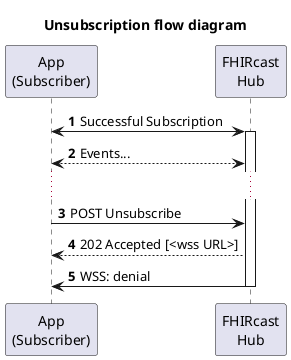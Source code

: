 @startuml

title Unsubscription flow diagram

participant "App\n(Subscriber)" as Subscriber
participant "FHIRcast\nHub" as Hub

autonumber

Subscriber <-> Hub++: Successful Subscription
Subscriber <--> Hub: Events...
...

Subscriber -> Hub: POST Unsubscribe
Subscriber <-- Hub: 202 Accepted [<wss URL>]

' note right of Hub
'     App unsubscribes to Hub. Hub 
'     removes app from subscribed apps 
'     and closes the WebSocket (if any).
' end note


Subscriber <- Hub--: WSS: denial

@enduml

